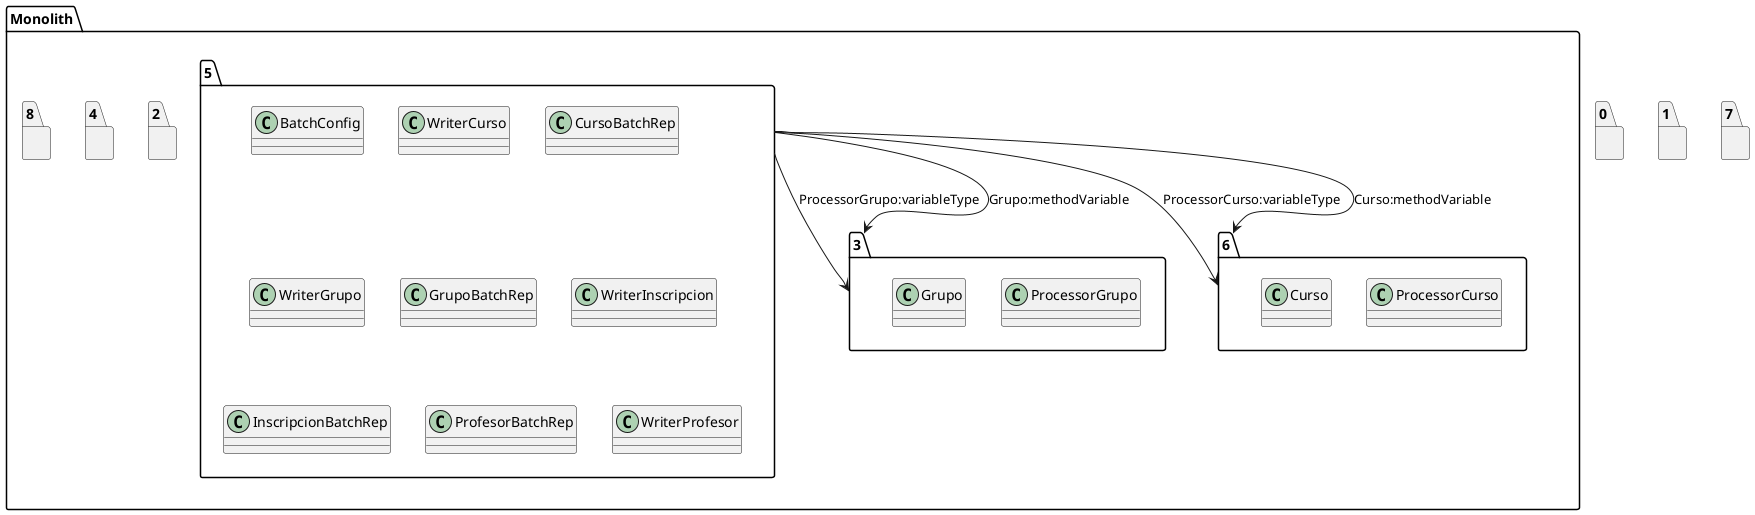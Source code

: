 @startuml
package "Monolith" {
package "5"{
class BatchConfig
class WriterCurso
class CursoBatchRep
class WriterGrupo
class GrupoBatchRep
class WriterInscripcion
class InscripcionBatchRep
class ProfesorBatchRep
class WriterProfesor
}
package "2"{
}
package "3"{
class ProcessorGrupo
class Grupo
}
package "4"{
}
package "6"{
class ProcessorCurso
class Curso
}
package "8"{
}
}
package "0"{
}
package "1"{
}
package "7"{
}
"5"-->"3":ProcessorGrupo:variableType
"5"-->"3":Grupo:methodVariable
"5"-->"6":ProcessorCurso:variableType
"5"-->"6":Curso:methodVariable
@enduml